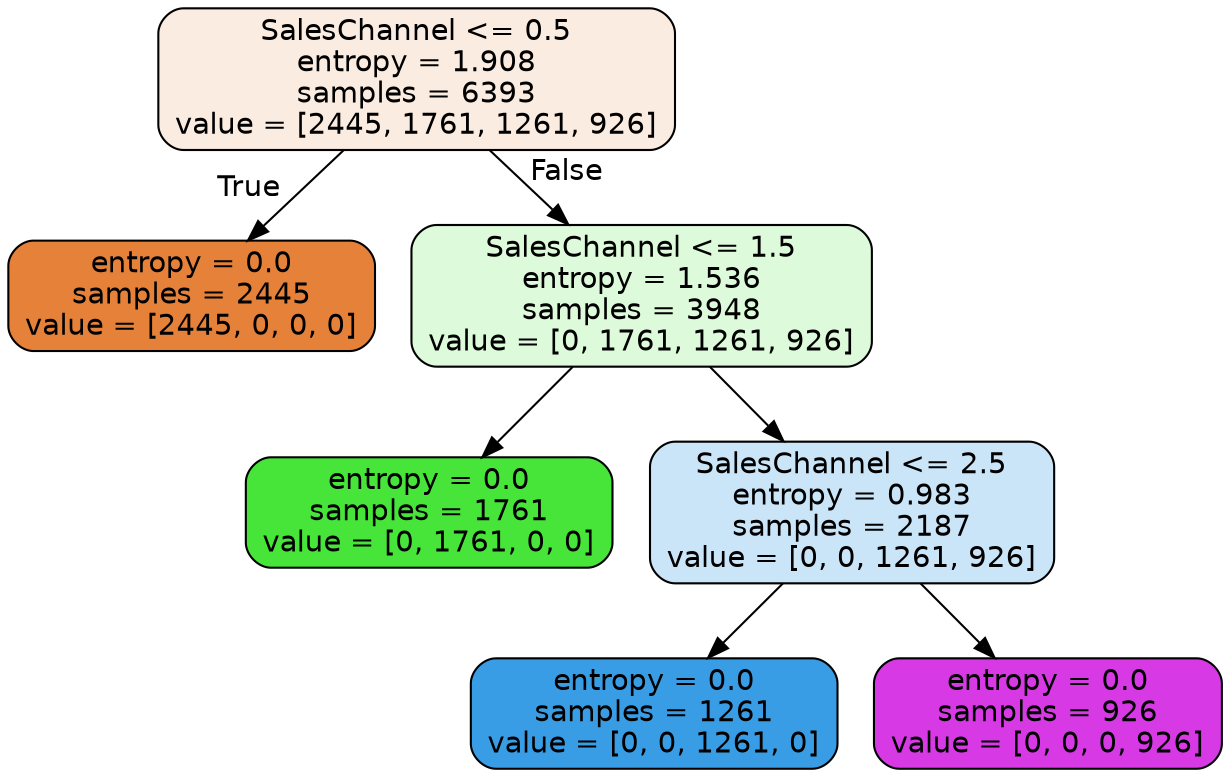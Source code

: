 digraph Tree {
node [shape=box, style="filled, rounded", color="black", fontname=helvetica] ;
edge [fontname=helvetica] ;
0 [label="SalesChannel <= 0.5\nentropy = 1.908\nsamples = 6393\nvalue = [2445, 1761, 1261, 926]", fillcolor="#e5813926"] ;
1 [label="entropy = 0.0\nsamples = 2445\nvalue = [2445, 0, 0, 0]", fillcolor="#e58139ff"] ;
0 -> 1 [labeldistance=2.5, labelangle=45, headlabel="True"] ;
2 [label="SalesChannel <= 1.5\nentropy = 1.536\nsamples = 3948\nvalue = [0, 1761, 1261, 926]", fillcolor="#47e5392f"] ;
0 -> 2 [labeldistance=2.5, labelangle=-45, headlabel="False"] ;
3 [label="entropy = 0.0\nsamples = 1761\nvalue = [0, 1761, 0, 0]", fillcolor="#47e539ff"] ;
2 -> 3 ;
4 [label="SalesChannel <= 2.5\nentropy = 0.983\nsamples = 2187\nvalue = [0, 0, 1261, 926]", fillcolor="#399de544"] ;
2 -> 4 ;
5 [label="entropy = 0.0\nsamples = 1261\nvalue = [0, 0, 1261, 0]", fillcolor="#399de5ff"] ;
4 -> 5 ;
6 [label="entropy = 0.0\nsamples = 926\nvalue = [0, 0, 0, 926]", fillcolor="#d739e5ff"] ;
4 -> 6 ;
}